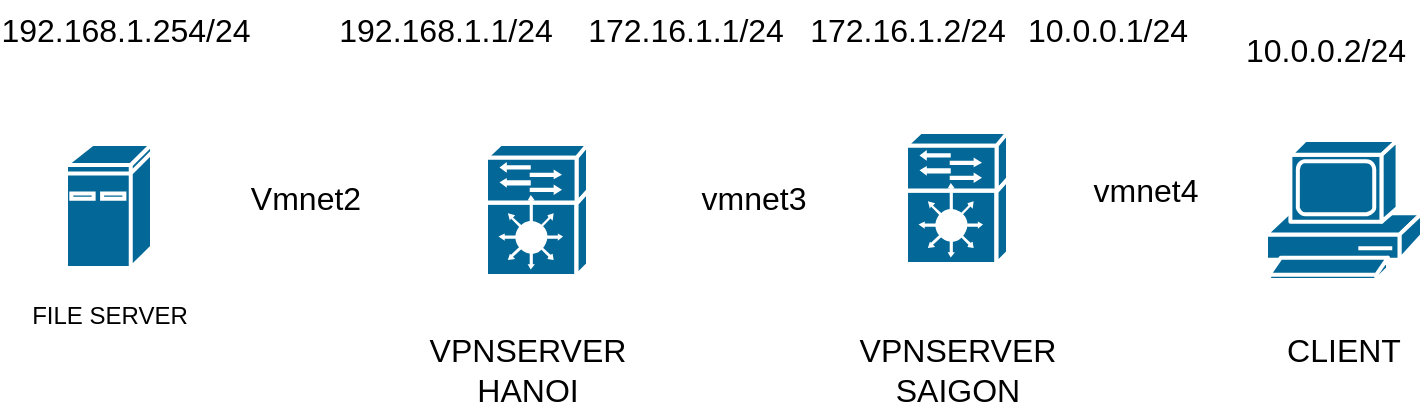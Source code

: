 <mxfile version="27.0.3">
  <diagram name="Trang-1" id="gv5hZPDhBHKq9h8z9x9y">
    <mxGraphModel dx="1005" dy="435" grid="1" gridSize="10" guides="1" tooltips="1" connect="1" arrows="1" fold="1" page="1" pageScale="1" pageWidth="827" pageHeight="1169" math="0" shadow="0">
      <root>
        <mxCell id="0" />
        <mxCell id="1" parent="0" />
        <mxCell id="qDUdyBmEIclbAugO58Hc-1" value="" style="shape=mxgraph.cisco.computers_and_peripherals.ibm_mini_as400;sketch=0;html=1;pointerEvents=1;dashed=0;fillColor=#036897;strokeColor=#ffffff;strokeWidth=2;verticalLabelPosition=bottom;verticalAlign=top;align=center;outlineConnect=0;" vertex="1" parent="1">
          <mxGeometry x="40" y="122" width="43" height="62" as="geometry" />
        </mxCell>
        <mxCell id="qDUdyBmEIclbAugO58Hc-2" value="" style="shape=mxgraph.cisco.controllers_and_modules.service_module;sketch=0;html=1;pointerEvents=1;dashed=0;fillColor=#036897;strokeColor=#ffffff;strokeWidth=2;verticalLabelPosition=bottom;verticalAlign=top;align=center;outlineConnect=0;" vertex="1" parent="1">
          <mxGeometry x="250" y="122" width="51" height="66" as="geometry" />
        </mxCell>
        <mxCell id="qDUdyBmEIclbAugO58Hc-3" value="" style="shape=mxgraph.cisco.controllers_and_modules.service_module;sketch=0;html=1;pointerEvents=1;dashed=0;fillColor=#036897;strokeColor=#ffffff;strokeWidth=2;verticalLabelPosition=bottom;verticalAlign=top;align=center;outlineConnect=0;" vertex="1" parent="1">
          <mxGeometry x="460" y="116" width="51" height="66" as="geometry" />
        </mxCell>
        <mxCell id="qDUdyBmEIclbAugO58Hc-4" value="" style="shape=mxgraph.cisco.computers_and_peripherals.pc;sketch=0;html=1;pointerEvents=1;dashed=0;fillColor=#036897;strokeColor=#ffffff;strokeWidth=2;verticalLabelPosition=bottom;verticalAlign=top;align=center;outlineConnect=0;" vertex="1" parent="1">
          <mxGeometry x="640" y="120" width="78" height="70" as="geometry" />
        </mxCell>
        <mxCell id="qDUdyBmEIclbAugO58Hc-8" value="FILE SERVER&lt;div&gt;&lt;br&gt;&lt;/div&gt;" style="text;html=1;align=center;verticalAlign=middle;whiteSpace=wrap;rounded=0;" vertex="1" parent="1">
          <mxGeometry x="21.5" y="200" width="80" height="30" as="geometry" />
        </mxCell>
        <mxCell id="qDUdyBmEIclbAugO58Hc-9" value="Vmnet2" style="text;strokeColor=none;fillColor=none;html=1;align=center;verticalAlign=middle;whiteSpace=wrap;rounded=0;fontSize=16;" vertex="1" parent="1">
          <mxGeometry x="130" y="134" width="60" height="30" as="geometry" />
        </mxCell>
        <mxCell id="qDUdyBmEIclbAugO58Hc-10" value="vmnet3" style="text;strokeColor=none;fillColor=none;html=1;align=center;verticalAlign=middle;whiteSpace=wrap;rounded=0;fontSize=16;" vertex="1" parent="1">
          <mxGeometry x="354" y="134" width="60" height="30" as="geometry" />
        </mxCell>
        <mxCell id="qDUdyBmEIclbAugO58Hc-13" value="vmnet4&lt;div&gt;&lt;br&gt;&lt;/div&gt;" style="text;strokeColor=none;fillColor=none;html=1;align=center;verticalAlign=middle;whiteSpace=wrap;rounded=0;fontSize=16;" vertex="1" parent="1">
          <mxGeometry x="550" y="140" width="60" height="30" as="geometry" />
        </mxCell>
        <mxCell id="qDUdyBmEIclbAugO58Hc-14" value="VPNSERVER&lt;div&gt;HANOI&lt;/div&gt;" style="text;strokeColor=none;fillColor=none;html=1;align=center;verticalAlign=middle;whiteSpace=wrap;rounded=0;fontSize=16;" vertex="1" parent="1">
          <mxGeometry x="241" y="220" width="60" height="30" as="geometry" />
        </mxCell>
        <mxCell id="qDUdyBmEIclbAugO58Hc-15" value="VPNSERVER&lt;div&gt;SAIGON&lt;/div&gt;" style="text;strokeColor=none;fillColor=none;html=1;align=center;verticalAlign=middle;whiteSpace=wrap;rounded=0;fontSize=16;" vertex="1" parent="1">
          <mxGeometry x="455.5" y="220" width="60" height="30" as="geometry" />
        </mxCell>
        <mxCell id="qDUdyBmEIclbAugO58Hc-17" value="192.168.1.254/24" style="text;strokeColor=none;fillColor=none;html=1;align=center;verticalAlign=middle;whiteSpace=wrap;rounded=0;fontSize=16;" vertex="1" parent="1">
          <mxGeometry x="40" y="50" width="60" height="30" as="geometry" />
        </mxCell>
        <mxCell id="qDUdyBmEIclbAugO58Hc-18" value="192.168.1.1/24" style="text;strokeColor=none;fillColor=none;html=1;align=center;verticalAlign=middle;whiteSpace=wrap;rounded=0;fontSize=16;" vertex="1" parent="1">
          <mxGeometry x="200" y="50" width="60" height="30" as="geometry" />
        </mxCell>
        <mxCell id="qDUdyBmEIclbAugO58Hc-19" value="172.16.1.1/24" style="text;strokeColor=none;fillColor=none;html=1;align=center;verticalAlign=middle;whiteSpace=wrap;rounded=0;fontSize=16;" vertex="1" parent="1">
          <mxGeometry x="320" y="50" width="60" height="30" as="geometry" />
        </mxCell>
        <mxCell id="qDUdyBmEIclbAugO58Hc-20" value="172.16.1.2/24" style="text;strokeColor=none;fillColor=none;html=1;align=center;verticalAlign=middle;whiteSpace=wrap;rounded=0;fontSize=16;" vertex="1" parent="1">
          <mxGeometry x="431" y="50" width="60" height="30" as="geometry" />
        </mxCell>
        <mxCell id="qDUdyBmEIclbAugO58Hc-21" value="10.0.0.1/24" style="text;strokeColor=none;fillColor=none;html=1;align=center;verticalAlign=middle;whiteSpace=wrap;rounded=0;fontSize=16;" vertex="1" parent="1">
          <mxGeometry x="531" y="50" width="60" height="30" as="geometry" />
        </mxCell>
        <mxCell id="qDUdyBmEIclbAugO58Hc-22" value="10.0.0.2/24" style="text;strokeColor=none;fillColor=none;html=1;align=center;verticalAlign=middle;whiteSpace=wrap;rounded=0;fontSize=16;" vertex="1" parent="1">
          <mxGeometry x="640" y="60" width="60" height="30" as="geometry" />
        </mxCell>
        <mxCell id="qDUdyBmEIclbAugO58Hc-23" value="CLIENT" style="text;strokeColor=none;fillColor=none;html=1;align=center;verticalAlign=middle;whiteSpace=wrap;rounded=0;fontSize=16;" vertex="1" parent="1">
          <mxGeometry x="649" y="210" width="60" height="30" as="geometry" />
        </mxCell>
      </root>
    </mxGraphModel>
  </diagram>
</mxfile>
